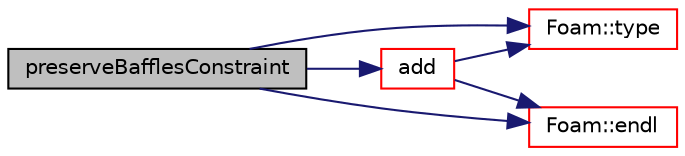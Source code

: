 digraph "preserveBafflesConstraint"
{
  bgcolor="transparent";
  edge [fontname="Helvetica",fontsize="10",labelfontname="Helvetica",labelfontsize="10"];
  node [fontname="Helvetica",fontsize="10",shape=record];
  rankdir="LR";
  Node400 [label="preserveBafflesConstraint",height=0.2,width=0.4,color="black", fillcolor="grey75", style="filled", fontcolor="black"];
  Node400 -> Node401 [color="midnightblue",fontsize="10",style="solid",fontname="Helvetica"];
  Node401 [label="add",height=0.2,width=0.4,color="red",URL="$a29929.html#a7eb9dd70c4d20347b6ad9132139e6cd2",tooltip="Add my constraints to list of constraints. "];
  Node401 -> Node488 [color="midnightblue",fontsize="10",style="solid",fontname="Helvetica"];
  Node488 [label="Foam::type",height=0.2,width=0.4,color="red",URL="$a21851.html#aec48583af672626378f501eb9fc32cd1",tooltip="Return the file type: DIRECTORY or FILE. "];
  Node401 -> Node410 [color="midnightblue",fontsize="10",style="solid",fontname="Helvetica"];
  Node410 [label="Foam::endl",height=0.2,width=0.4,color="red",URL="$a21851.html#a2db8fe02a0d3909e9351bb4275b23ce4",tooltip="Add newline and flush stream. "];
  Node400 -> Node410 [color="midnightblue",fontsize="10",style="solid",fontname="Helvetica"];
  Node400 -> Node488 [color="midnightblue",fontsize="10",style="solid",fontname="Helvetica"];
}
